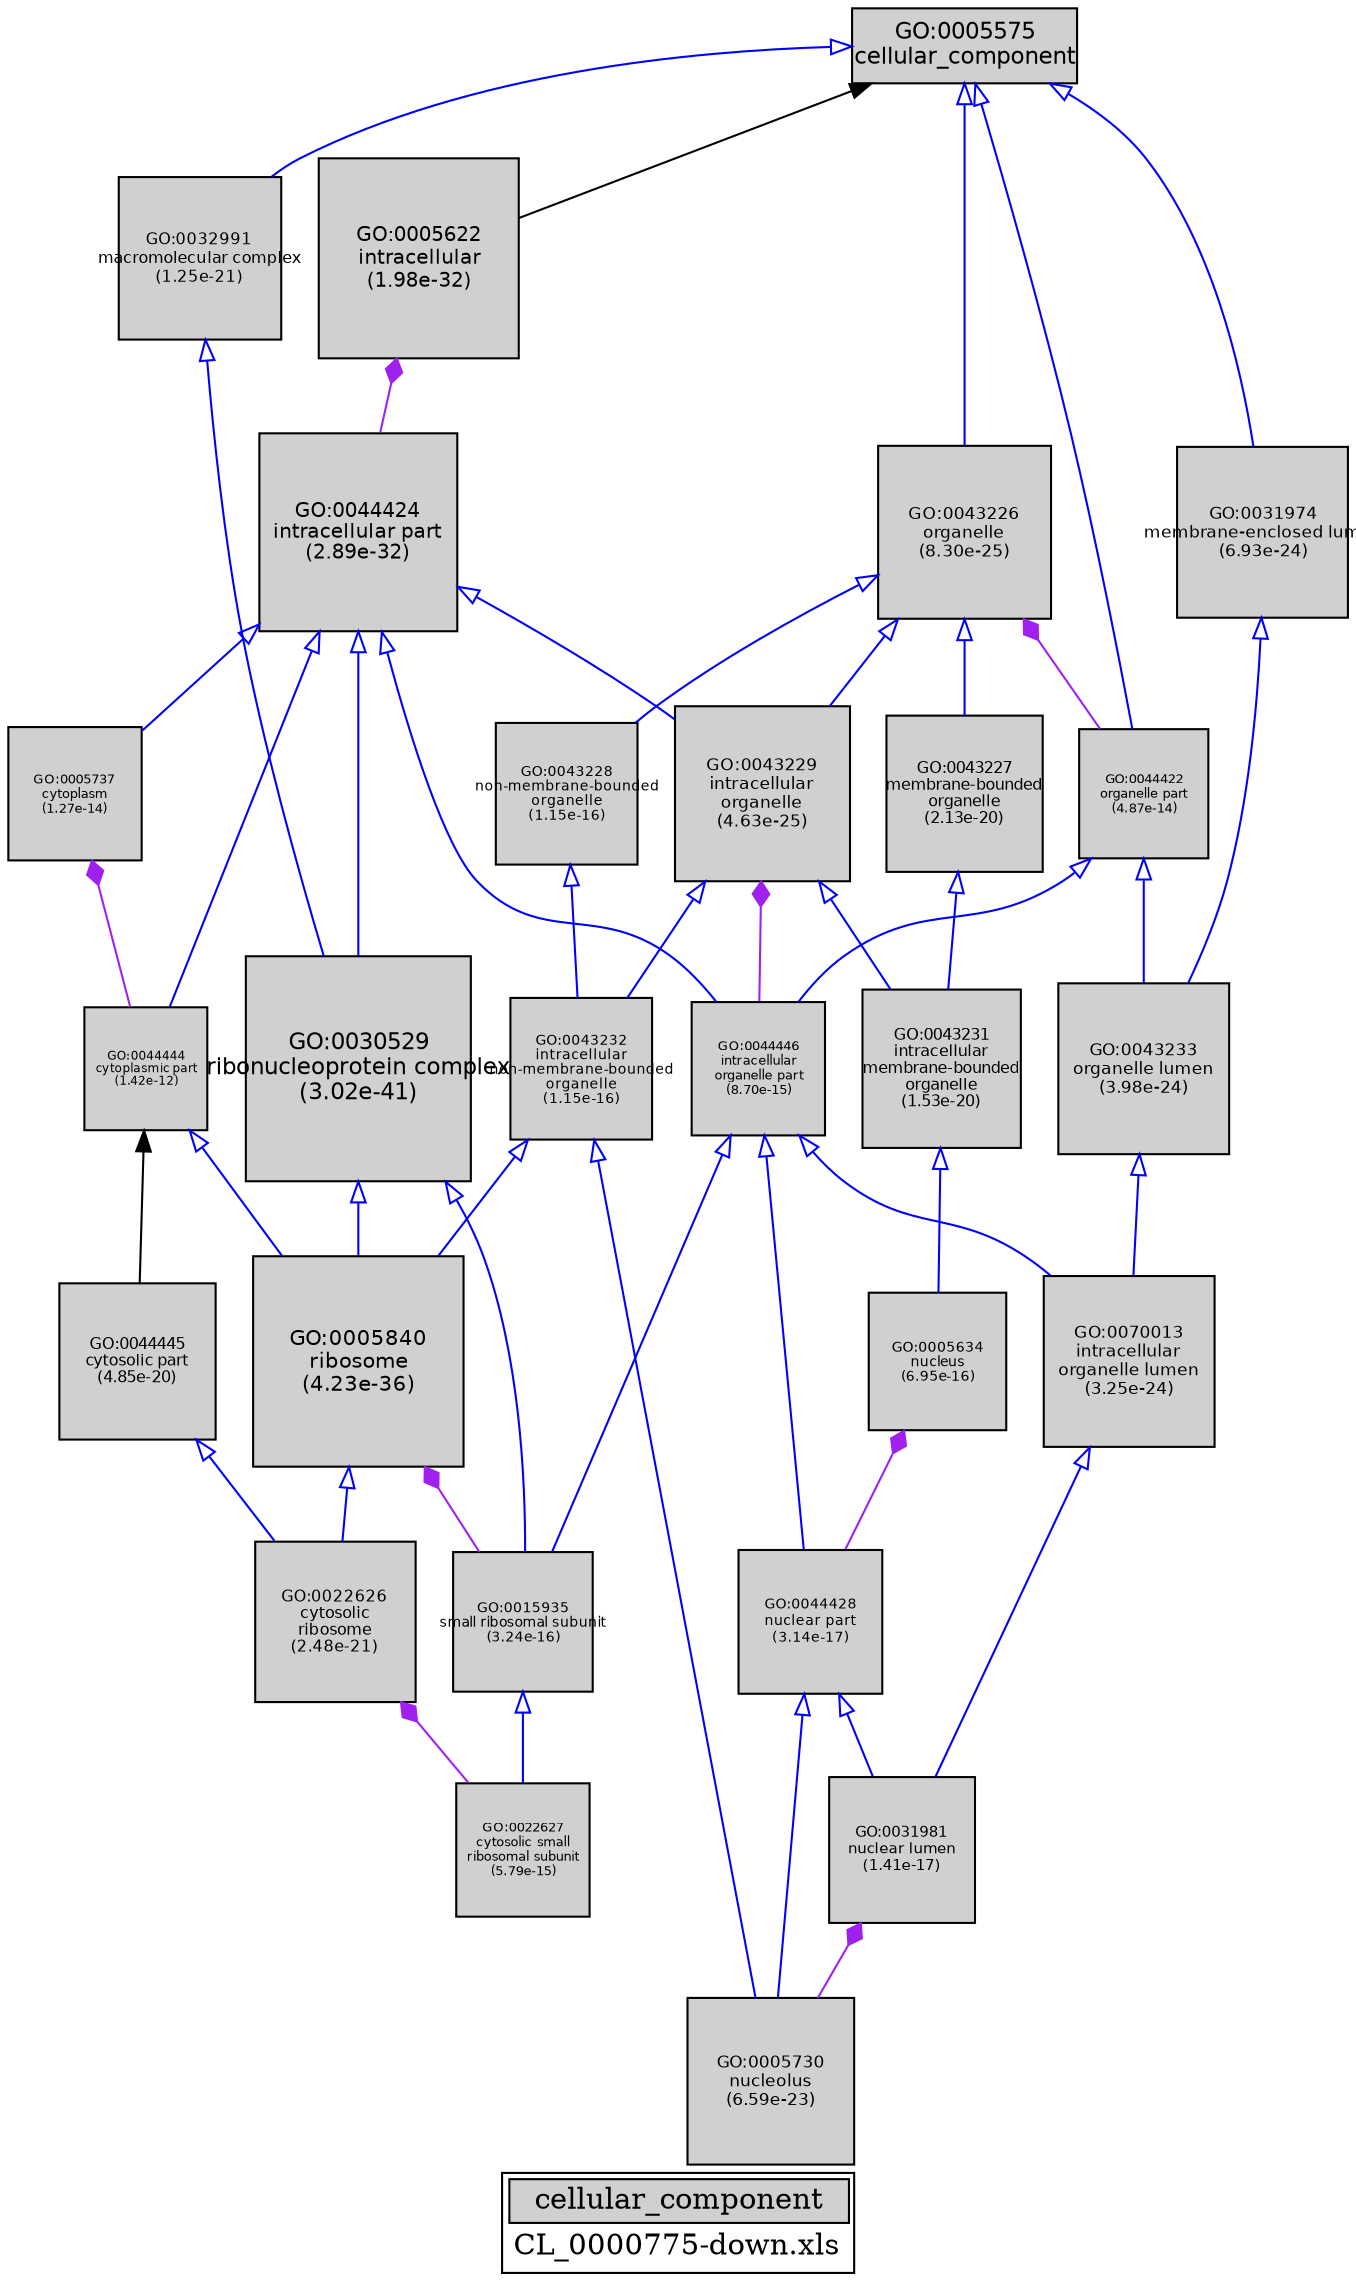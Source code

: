 digraph "cellular_component" {
graph [ bgcolor = "#FFFFFF", label = <<TABLE COLOR="black" BGCOLOR="white"><TR><TD COLSPAN="2" BGCOLOR="#D0D0D0"><FONT COLOR="black">cellular_component</FONT></TD></TR><TR><TD BORDER="0">CL_0000775-down.xls</TD></TR></TABLE>> ];
node [ fontname = "Helvetica" ];

subgraph "nodes" {

node [ style = "filled", fixedsize = "true", width = 1, shape = "box", fontsize = 9, fillcolor = "#D0D0D0", fontcolor = "black", color = "black" ];

"GO:0030529" [ URL = "#GO:0030529", label = <<TABLE BORDER="0"><TR><TD>GO:0030529<BR/>ribonucleoprotein complex<BR/>(3.02e-41)</TD></TR></TABLE>>, width = 1.5, shape = "box", fontsize = 10.8, height = 1.5 ];
"GO:0043228" [ URL = "#GO:0043228", label = <<TABLE BORDER="0"><TR><TD>GO:0043228<BR/>non-membrane-bounded<BR/>organelle<BR/>(1.15e-16)</TD></TR></TABLE>>, width = 0.943980040819, shape = "box", fontsize = 6.79665629389, height = 0.943980040819 ];
"GO:0044445" [ URL = "#GO:0044445", label = <<TABLE BORDER="0"><TR><TD>GO:0044445<BR/>cytosolic part<BR/>(4.85e-20)</TD></TR></TABLE>>, width = 1.03812089201, shape = "box", fontsize = 7.47447042244, height = 1.03812089201 ];
"GO:0043227" [ URL = "#GO:0043227", label = <<TABLE BORDER="0"><TR><TD>GO:0043227<BR/>membrane-bounded<BR/>organelle<BR/>(2.13e-20)</TD></TR></TABLE>>, width = 1.04762619671, shape = "box", fontsize = 7.54290861631, height = 1.04762619671 ];
"GO:0005575" [ URL = "#GO:0005575", label = <<TABLE BORDER="0"><TR><TD>GO:0005575<BR/>cellular_component</TD></TR></TABLE>>, width = 1.5, shape = "box", fontsize = 10.8 ];
"GO:0043233" [ URL = "#GO:0043233", label = <<TABLE BORDER="0"><TR><TD>GO:0043233<BR/>organelle lumen<BR/>(3.98e-24)</TD></TR></TABLE>>, width = 1.14175220399, shape = "box", fontsize = 8.22061586874, height = 1.14175220399 ];
"GO:0031974" [ URL = "#GO:0031974", label = <<TABLE BORDER="0"><TR><TD>GO:0031974<BR/>membrane-enclosed lumen<BR/>(6.93e-24)</TD></TR></TABLE>>, width = 1.13590587532, shape = "box", fontsize = 8.17852230234, height = 1.13590587532 ];
"GO:0005634" [ URL = "#GO:0005634", label = <<TABLE BORDER="0"><TR><TD>GO:0005634<BR/>nucleus<BR/>(6.95e-16)</TD></TR></TABLE>>, width = 0.92084643217, shape = "box", fontsize = 6.63009431163, height = 0.92084643217 ];
"GO:0043231" [ URL = "#GO:0043231", label = <<TABLE BORDER="0"><TR><TD>GO:0043231<BR/>intracellular<BR/>membrane-bounded<BR/>organelle<BR/>(1.53e-20)</TD></TR></TABLE>>, width = 1.05141236742, shape = "box", fontsize = 7.5701690454, height = 1.05141236742 ];
"GO:0044446" [ URL = "#GO:0044446", label = <<TABLE BORDER="0"><TR><TD>GO:0044446<BR/>intracellular<BR/>organelle part<BR/>(8.70e-15)</TD></TR></TABLE>>, width = 0.887289284787, shape = "box", fontsize = 6.38848285047, height = 0.887289284787 ];
"GO:0031981" [ URL = "#GO:0031981", label = <<TABLE BORDER="0"><TR><TD>GO:0031981<BR/>nuclear lumen<BR/>(1.41e-17)</TD></TR></TABLE>>, width = 0.970338715842, shape = "box", fontsize = 6.98643875406, height = 0.970338715842 ];
"GO:0005730" [ URL = "#GO:0005730", label = <<TABLE BORDER="0"><TR><TD>GO:0005730<BR/>nucleolus<BR/>(6.59e-23)</TD></TR></TABLE>>, width = 1.1118392698, shape = "box", fontsize = 8.00524274253, height = 1.1118392698 ];
"GO:0005622" [ URL = "#GO:0005622", label = <<TABLE BORDER="0"><TR><TD>GO:0005622<BR/>intracellular<BR/>(1.98e-32)</TD></TR></TABLE>>, width = 1.32761721369, shape = "box", fontsize = 9.55884393857, height = 1.32761721369 ];
"GO:0005737" [ URL = "#GO:0005737", label = <<TABLE BORDER="0"><TR><TD>GO:0005737<BR/>cytoplasm<BR/>(1.27e-14)</TD></TR></TABLE>>, width = 0.882207485866, shape = "box", fontsize = 6.35189389823, height = 0.882207485866 ];
"GO:0022627" [ URL = "#GO:0022627", label = <<TABLE BORDER="0"><TR><TD>GO:0022627<BR/>cytosolic small<BR/>ribosomal subunit<BR/>(5.79e-15)</TD></TR></TABLE>>, width = 0.892772629043, shape = "box", fontsize = 6.42796292911, height = 0.892772629043 ];
"GO:0044422" [ URL = "#GO:0044422", label = <<TABLE BORDER="0"><TR><TD>GO:0044422<BR/>organelle part<BR/>(4.87e-14)</TD></TR></TABLE>>, width = 0.863664505698, shape = "box", fontsize = 6.21838444103, height = 0.863664505698 ];
"GO:0015935" [ URL = "#GO:0015935", label = <<TABLE BORDER="0"><TR><TD>GO:0015935<BR/>small ribosomal subunit<BR/>(3.24e-16)</TD></TR></TABLE>>, width = 0.930747050747, shape = "box", fontsize = 6.70137876538, height = 0.930747050747 ];
"GO:0044444" [ URL = "#GO:0044444", label = <<TABLE BORDER="0"><TR><TD>GO:0044444<BR/>cytoplasmic part<BR/>(1.42e-12)</TD></TR></TABLE>>, width = 0.815442796094, shape = "box", fontsize = 5.87118813188, height = 0.815442796094 ];
"GO:0043232" [ URL = "#GO:0043232", label = <<TABLE BORDER="0"><TR><TD>GO:0043232<BR/>intracellular<BR/>non-membrane-bounded<BR/>organelle<BR/>(1.15e-16)</TD></TR></TABLE>>, width = 0.943980040819, shape = "box", fontsize = 6.79665629389, height = 0.943980040819 ];
"GO:0044424" [ URL = "#GO:0044424", label = <<TABLE BORDER="0"><TR><TD>GO:0044424<BR/>intracellular part<BR/>(2.89e-32)</TD></TR></TABLE>>, width = 1.32422021174, shape = "box", fontsize = 9.53438552456, height = 1.32422021174 ];
"GO:0022626" [ URL = "#GO:0022626", label = <<TABLE BORDER="0"><TR><TD>GO:0022626<BR/>cytosolic<BR/>ribosome<BR/>(2.48e-21)</TD></TR></TABLE>>, width = 1.07197745482, shape = "box", fontsize = 7.71823767473, height = 1.07197745482 ];
"GO:0032991" [ URL = "#GO:0032991", label = <<TABLE BORDER="0"><TR><TD>GO:0032991<BR/>macromolecular complex<BR/>(1.25e-21)</TD></TR></TABLE>>, width = 1.07961137895, shape = "box", fontsize = 7.77320192841, height = 1.07961137895 ];
"GO:0070013" [ URL = "#GO:0070013", label = <<TABLE BORDER="0"><TR><TD>GO:0070013<BR/>intracellular<BR/>organelle lumen<BR/>(3.25e-24)</TD></TR></TABLE>>, width = 1.14387235894, shape = "box", fontsize = 8.23588098437, height = 1.14387235894 ];
"GO:0005840" [ URL = "#GO:0005840", label = <<TABLE BORDER="0"><TR><TD>GO:0005840<BR/>ribosome<BR/>(4.23e-36)</TD></TR></TABLE>>, width = 1.40196943154, shape = "box", fontsize = 10.0941799071, height = 1.40196943154 ];
"GO:0043226" [ URL = "#GO:0043226", label = <<TABLE BORDER="0"><TR><TD>GO:0043226<BR/>organelle<BR/>(8.30e-25)</TD></TR></TABLE>>, width = 1.15811141128, shape = "box", fontsize = 8.33840216123, height = 1.15811141128 ];
"GO:0043229" [ URL = "#GO:0043229", label = <<TABLE BORDER="0"><TR><TD>GO:0043229<BR/>intracellular<BR/>organelle<BR/>(4.63e-25)</TD></TR></TABLE>>, width = 1.16414076248, shape = "box", fontsize = 8.38181348982, height = 1.16414076248 ];
"GO:0044428" [ URL = "#GO:0044428", label = <<TABLE BORDER="0"><TR><TD>GO:0044428<BR/>nuclear part<BR/>(3.14e-17)</TD></TR></TABLE>>, width = 0.960361144235, shape = "box", fontsize = 6.91460023849, height = 0.960361144235 ];
}
subgraph "edges" {


edge [ dir = "back", weight = 1 ];
subgraph "regulates" {


edge [ color = "cyan", arrowtail = "none" ];
subgraph "positive" {


edge [ color = "green", arrowtail = "vee" ];
}
subgraph "negative" {


edge [ color = "red", arrowtail = "tee" ];
}
}
subgraph "part_of" {


edge [ color = "purple", arrowtail = "diamond", weight = 2.5 ];
"GO:0005840" -> "GO:0015935";
"GO:0031981" -> "GO:0005730";
"GO:0043226" -> "GO:0044422";
"GO:0005622" -> "GO:0044424";
"GO:0022626" -> "GO:0022627";
"GO:0005737" -> "GO:0044444";
"GO:0043229" -> "GO:0044446";
"GO:0005634" -> "GO:0044428";
}
subgraph "is_a" {


edge [ color = "blue", arrowtail = "empty", weight = 5.0 ];
"GO:0044424" -> "GO:0005737";
"GO:0030529" -> "GO:0005840";
"GO:0043227" -> "GO:0043231";
"GO:0043228" -> "GO:0043232";
"GO:0044422" -> "GO:0044446";
"GO:0043226" -> "GO:0043227";
"GO:0044424" -> "GO:0044444";
"GO:0044444" -> "GO:0005840";
"GO:0044446" -> "GO:0015935";
"GO:0043226" -> "GO:0043228";
"GO:0032991" -> "GO:0030529";
"GO:0044446" -> "GO:0070013";
"GO:0044428" -> "GO:0005730";
"GO:0070013" -> "GO:0031981";
"GO:0043229" -> "GO:0043232";
"GO:0043229" -> "GO:0043231";
"GO:0005575" -> "GO:0043226";
"GO:0005575" -> "GO:0044422";
"GO:0044424" -> "GO:0030529";
"GO:0044445" -> "GO:0022626";
"GO:0044422" -> "GO:0043233";
"GO:0005840" -> "GO:0022626";
"GO:0044424" -> "GO:0043229";
"GO:0044424" -> "GO:0044446";
"GO:0005575" -> "GO:0031974";
"GO:0015935" -> "GO:0022627";
"GO:0043233" -> "GO:0070013";
"GO:0005575" -> "GO:0032991";
"GO:0030529" -> "GO:0015935";
"GO:0043231" -> "GO:0005634";
"GO:0043232" -> "GO:0005730";
"GO:0044428" -> "GO:0031981";
"GO:0043226" -> "GO:0043229";
"GO:0044446" -> "GO:0044428";
"GO:0031974" -> "GO:0043233";
"GO:0043232" -> "GO:0005840";
}
"GO:0005575" -> "GO:0005622";
"GO:0044444" -> "GO:0044445";
}
}
